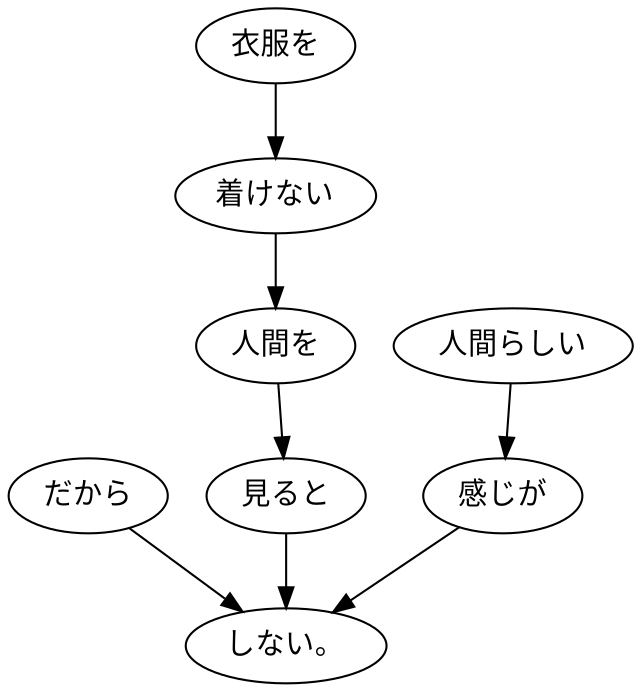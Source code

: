 digraph graph4303 {
	node0 [label="だから"];
	node1 [label="衣服を"];
	node2 [label="着けない"];
	node3 [label="人間を"];
	node4 [label="見ると"];
	node5 [label="人間らしい"];
	node6 [label="感じが"];
	node7 [label="しない。"];
	node0 -> node7;
	node1 -> node2;
	node2 -> node3;
	node3 -> node4;
	node4 -> node7;
	node5 -> node6;
	node6 -> node7;
}
